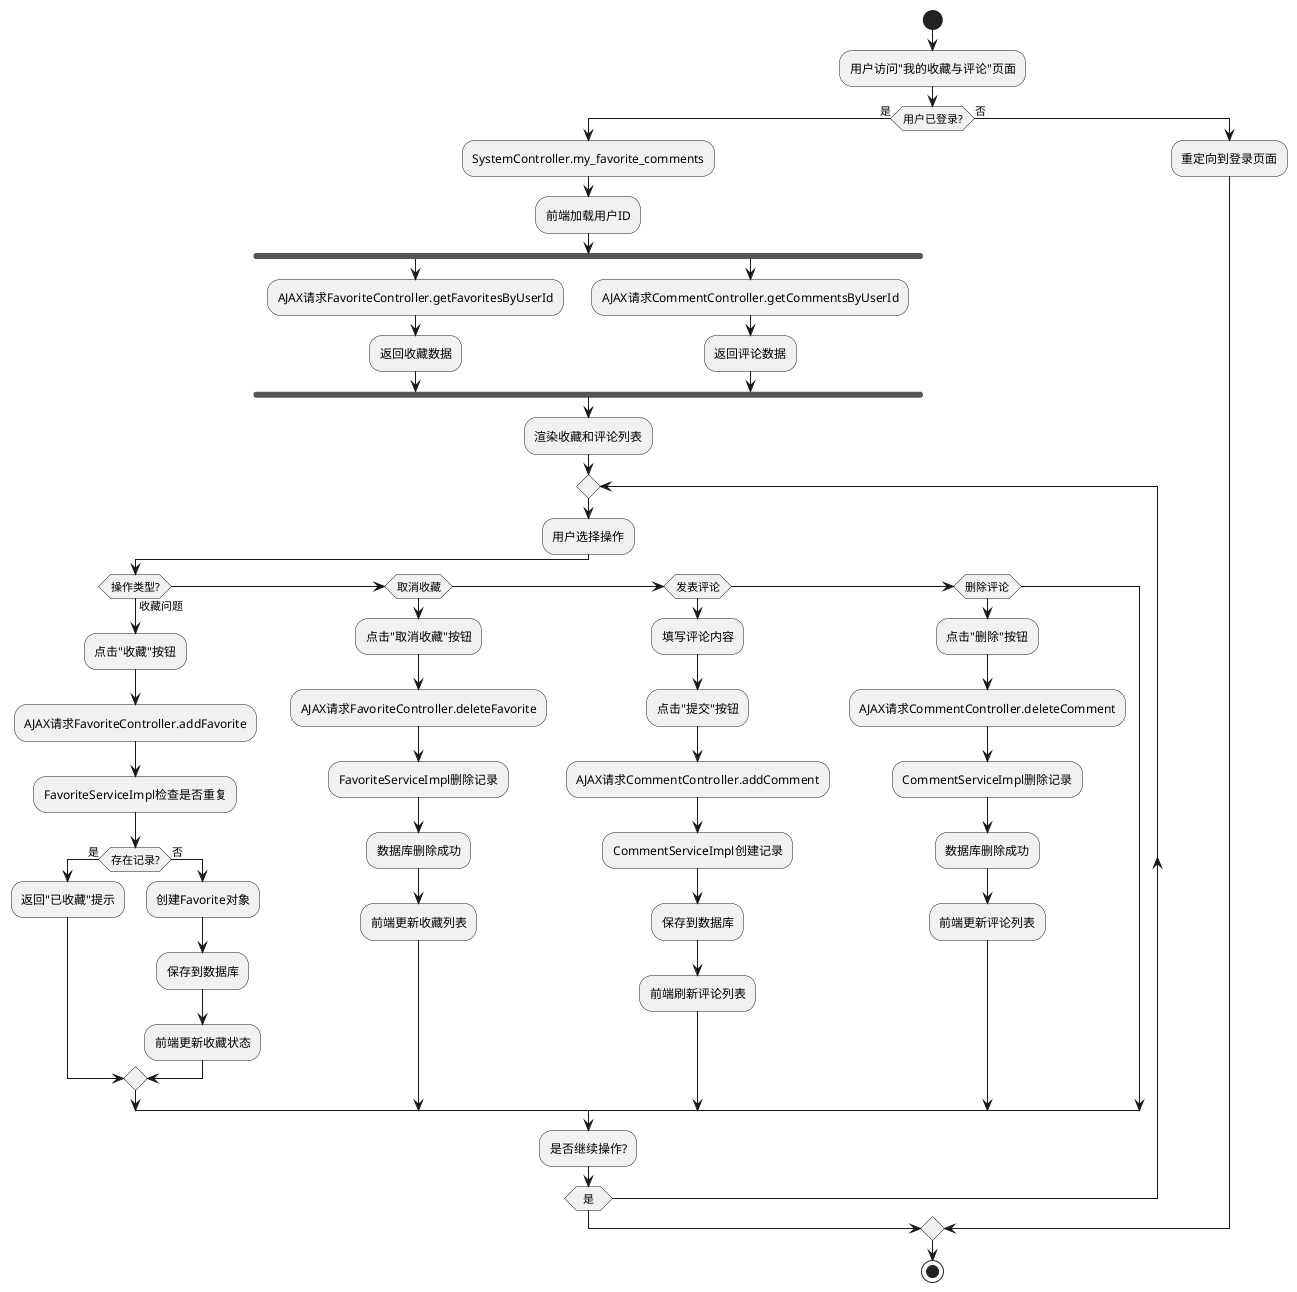 @startuml
start
:用户访问"我的收藏与评论"页面;

if (用户已登录?) then (是)
  :SystemController.my_favorite_comments;
  :前端加载用户ID;
  fork
    :AJAX请求FavoriteController.getFavoritesByUserId;
    :返回收藏数据;
  fork again
    :AJAX请求CommentController.getCommentsByUserId;
    :返回评论数据;
  end fork
  :渲染收藏和评论列表;

  repeat
    :用户选择操作;

    if (操作类型?) then (收藏问题)
      :点击"收藏"按钮;
      :AJAX请求FavoriteController.addFavorite;
      :FavoriteServiceImpl检查是否重复;
      if (存在记录?) then (是)
        :返回"已收藏"提示;
      else (否)
        :创建Favorite对象;
        :保存到数据库;
        :前端更新收藏状态;
      endif

    else if (取消收藏)
      :点击"取消收藏"按钮;
      :AJAX请求FavoriteController.deleteFavorite;
      :FavoriteServiceImpl删除记录;
      :数据库删除成功;
      :前端更新收藏列表;

    else if (发表评论)
      :填写评论内容;
      :点击"提交"按钮;
      :AJAX请求CommentController.addComment;
      :CommentServiceImpl创建记录;
      :保存到数据库;
      :前端刷新评论列表;

    else if (删除评论)
      :点击"删除"按钮;
      :AJAX请求CommentController.deleteComment;
      :CommentServiceImpl删除记录;
      :数据库删除成功;
      :前端更新评论列表;
    endif

    :是否继续操作?;
  repeat while (是)
else (否)
  :重定向到登录页面;
endif

stop
@enduml